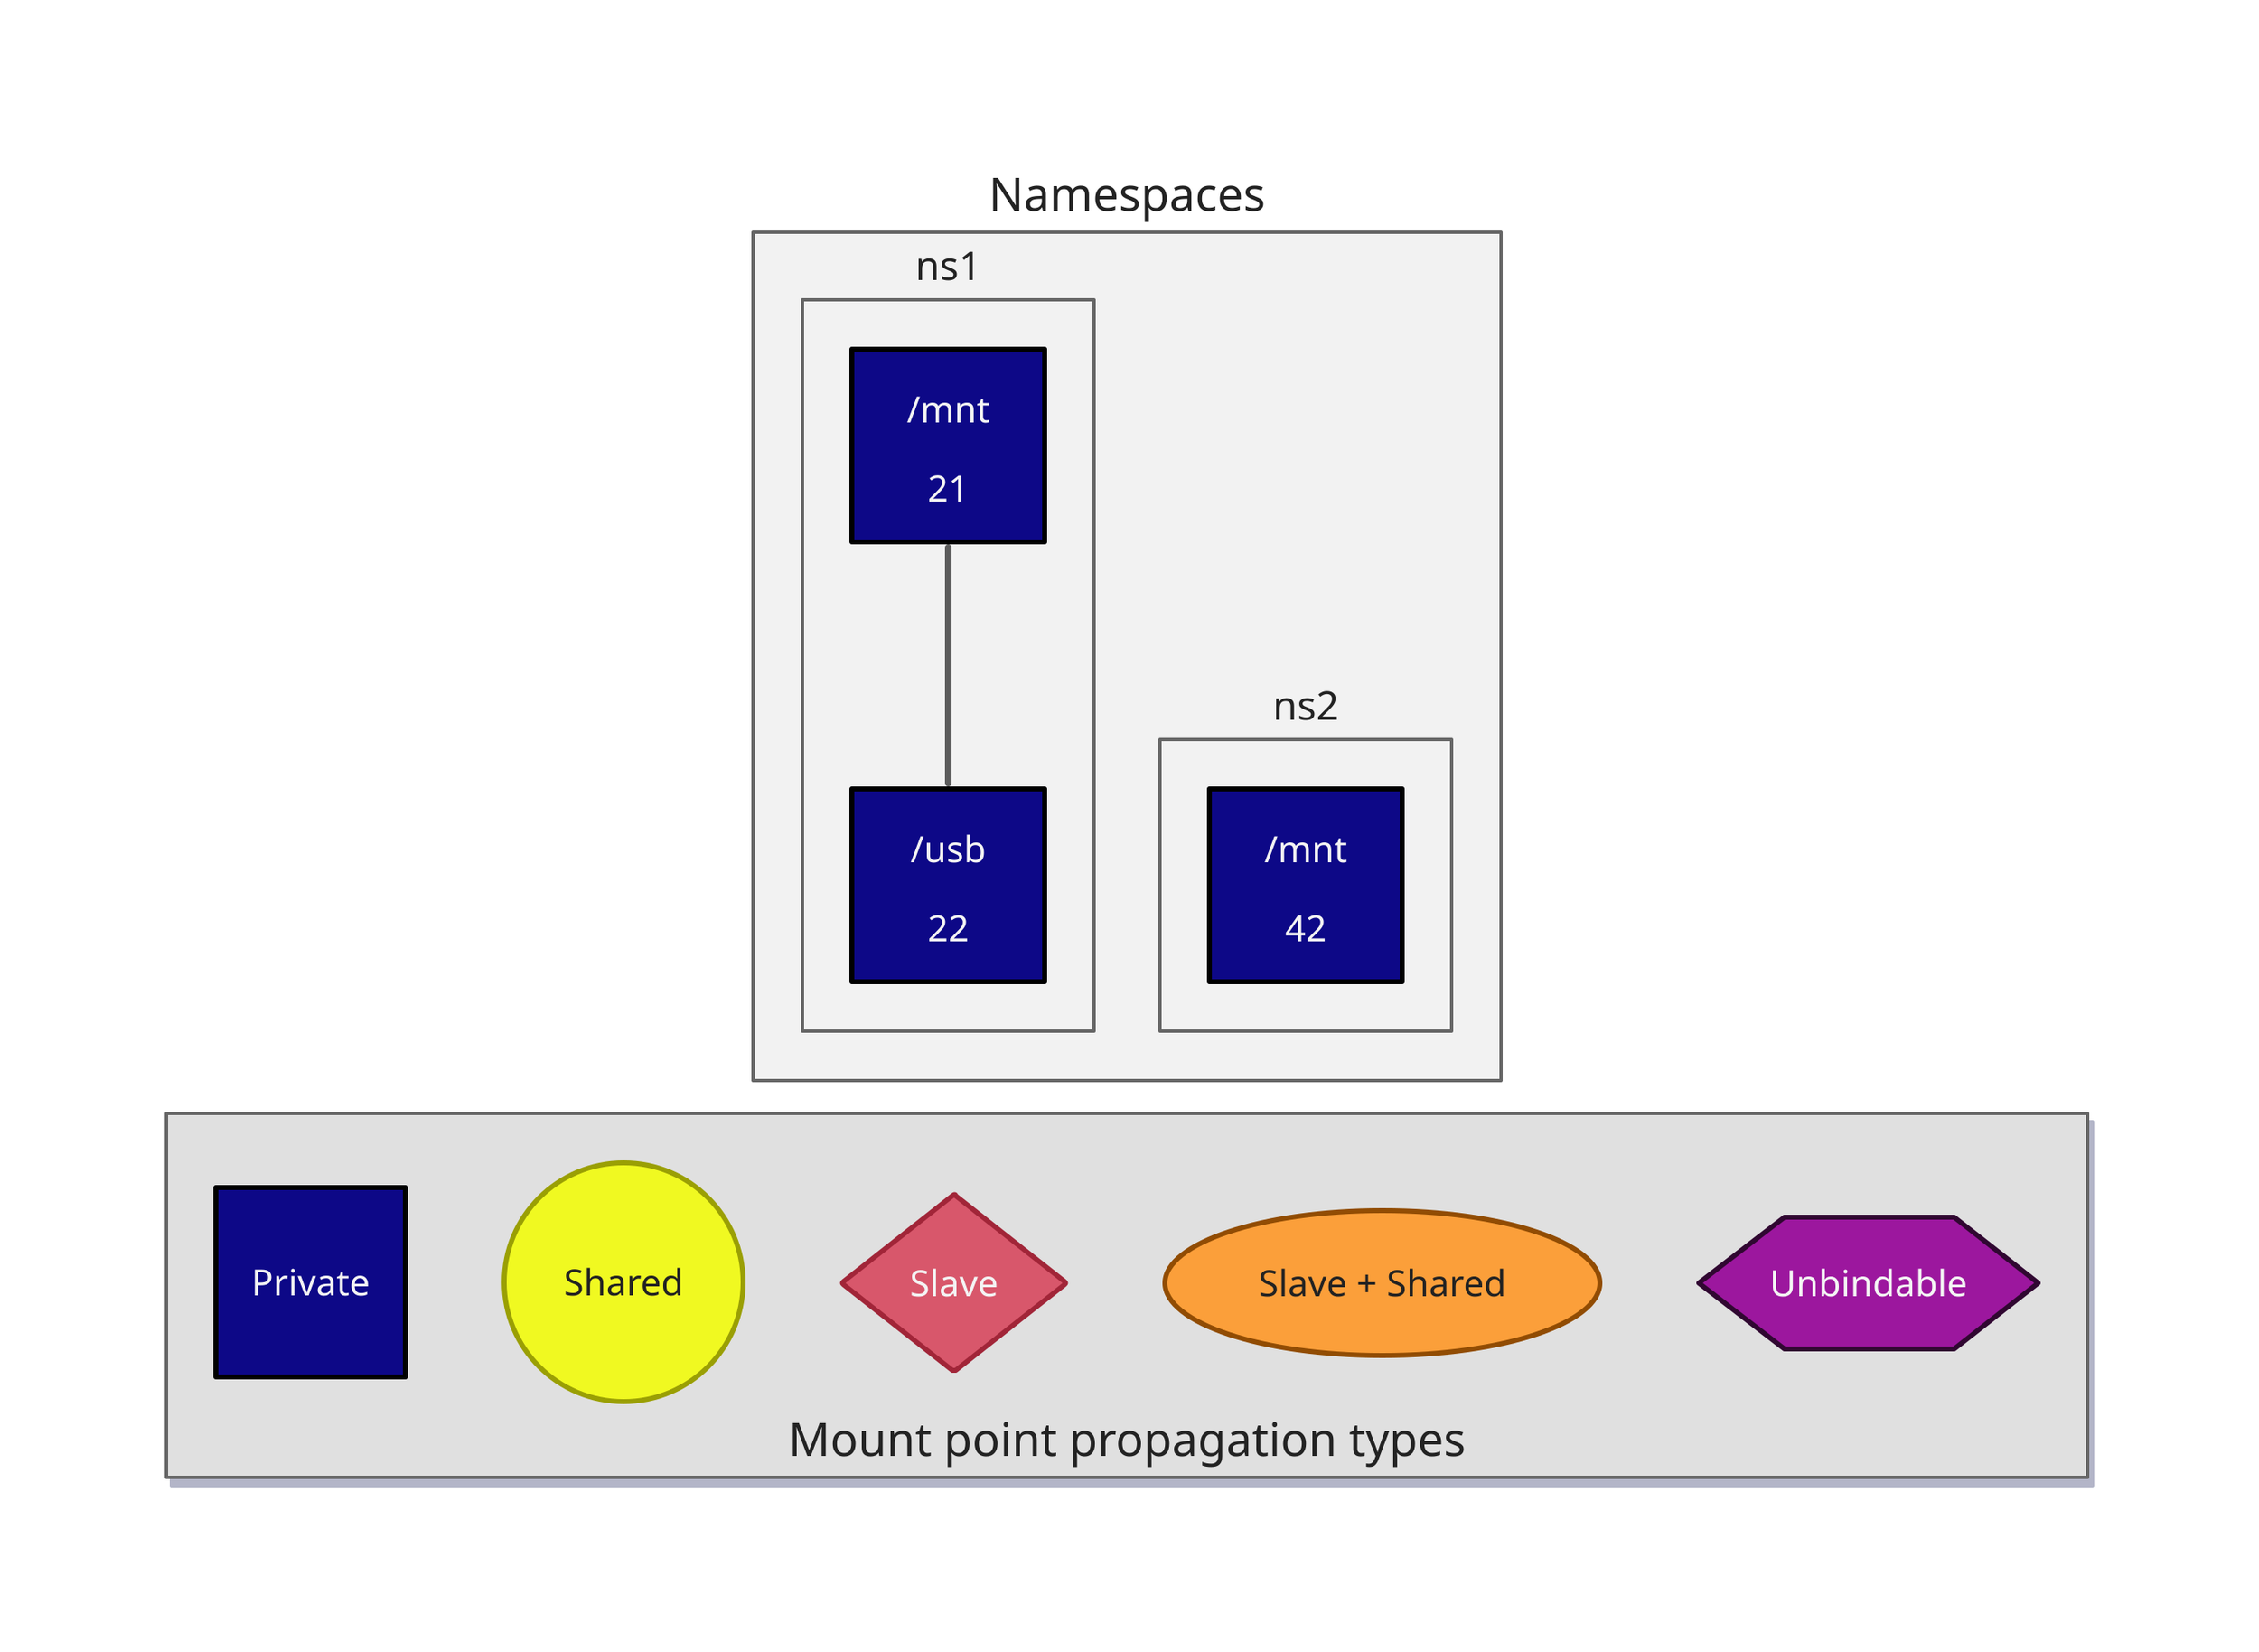 classes: {
  namespace: {
    style: {
      fill: "#f2f2f2"
      stroke: "#666666"
      font-color: "#222222"
      bold: true
    }
  }

  edge: {
    style: {
      stroke: "#5c5c5c"
      stroke-width: 4
    }
  }

  bind-mount: {
    shape: circle
    style: {
      fill: "#f0f921"
      stroke: "#9a9f04"
      stroke-width: 3
      font-size: 22
      font-color: "#222222"
      double-border: true
    }
  }

  private: {
    shape: square
    style: {
      fill: "#0d0887"
      stroke: "#000000"
      stroke-width: 3
      font-size: 22
      font-color: "#f4f4f4"
    }
  }

  shared: {
    shape: circle
    style: {
      fill: "#f0f921"
      stroke: "#9a9f04"
      stroke-width: 3
      font-size: 22
      font-color: "#222222"
    }
  }

  slave: {
    shape: diamond
    style: {
      fill: "#d8576b"
      stroke: "#a12538"
      stroke-width: 3
      font-size: 22
      font-color: "#f4f4f4"
    }
  }

  slave-shared: {
    shape: oval
    style: {
      fill: "#fb9f3a"
      stroke: "#914c03"
      stroke-width: 3
      font-size: 22
      font-color: "#222222"
    }
  }

  unbindable: {
    shape: hexagon
    style: {
      fill: "#9c179e"
      stroke: "#300731"
      stroke-width: 3
      font-size: 22
      font-color: "#f4f4f4"
    }
  }
}

namespaces: {
  class: namespace
  label: "Namespaces"

  ns1: {
    class: namespace
    label: "ns1"

    mnt: {
      class: private
      label: "/mnt\n\n21"
    }

    usb: {
      class: private
      label: "/usb\n\n22"
    }

    mnt -- usb: {class: edge}
  }

  ns2: {
    class: namespace
    label: "ns2"

    mnt: {
      class: private
      label: "/mnt\n\n42"
    }
  }
}

legend: {
  near: bottom-center
  label: "Mount point propagation types"
  label.near: bottom-center
  style: {
    fill: "#e0e0e0"
    stroke: "#666666"
    font-color: "#222222"
    bold: true
    shadow: true
  }

  private: {
    class: private
    label: "Private"
  }

  shared: {
    class: shared
    label: "Shared"
  }

  slave: {
    class: slave
    label: "Slave"
  }

  slave-shared: {
    class: slave-shared
    label: "Slave + Shared"
  }

  unbindable: {
    class: unbindable
    label: "Unbindable"
  }
}
